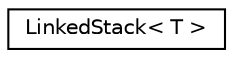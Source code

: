 digraph "Graphical Class Hierarchy"
{
 // LATEX_PDF_SIZE
  edge [fontname="Helvetica",fontsize="10",labelfontname="Helvetica",labelfontsize="10"];
  node [fontname="Helvetica",fontsize="10",shape=record];
  rankdir="LR";
  Node0 [label="LinkedStack\< T \>",height=0.2,width=0.4,color="black", fillcolor="white", style="filled",URL="$class_linked_stack.html",tooltip="Linked Stack class."];
}
